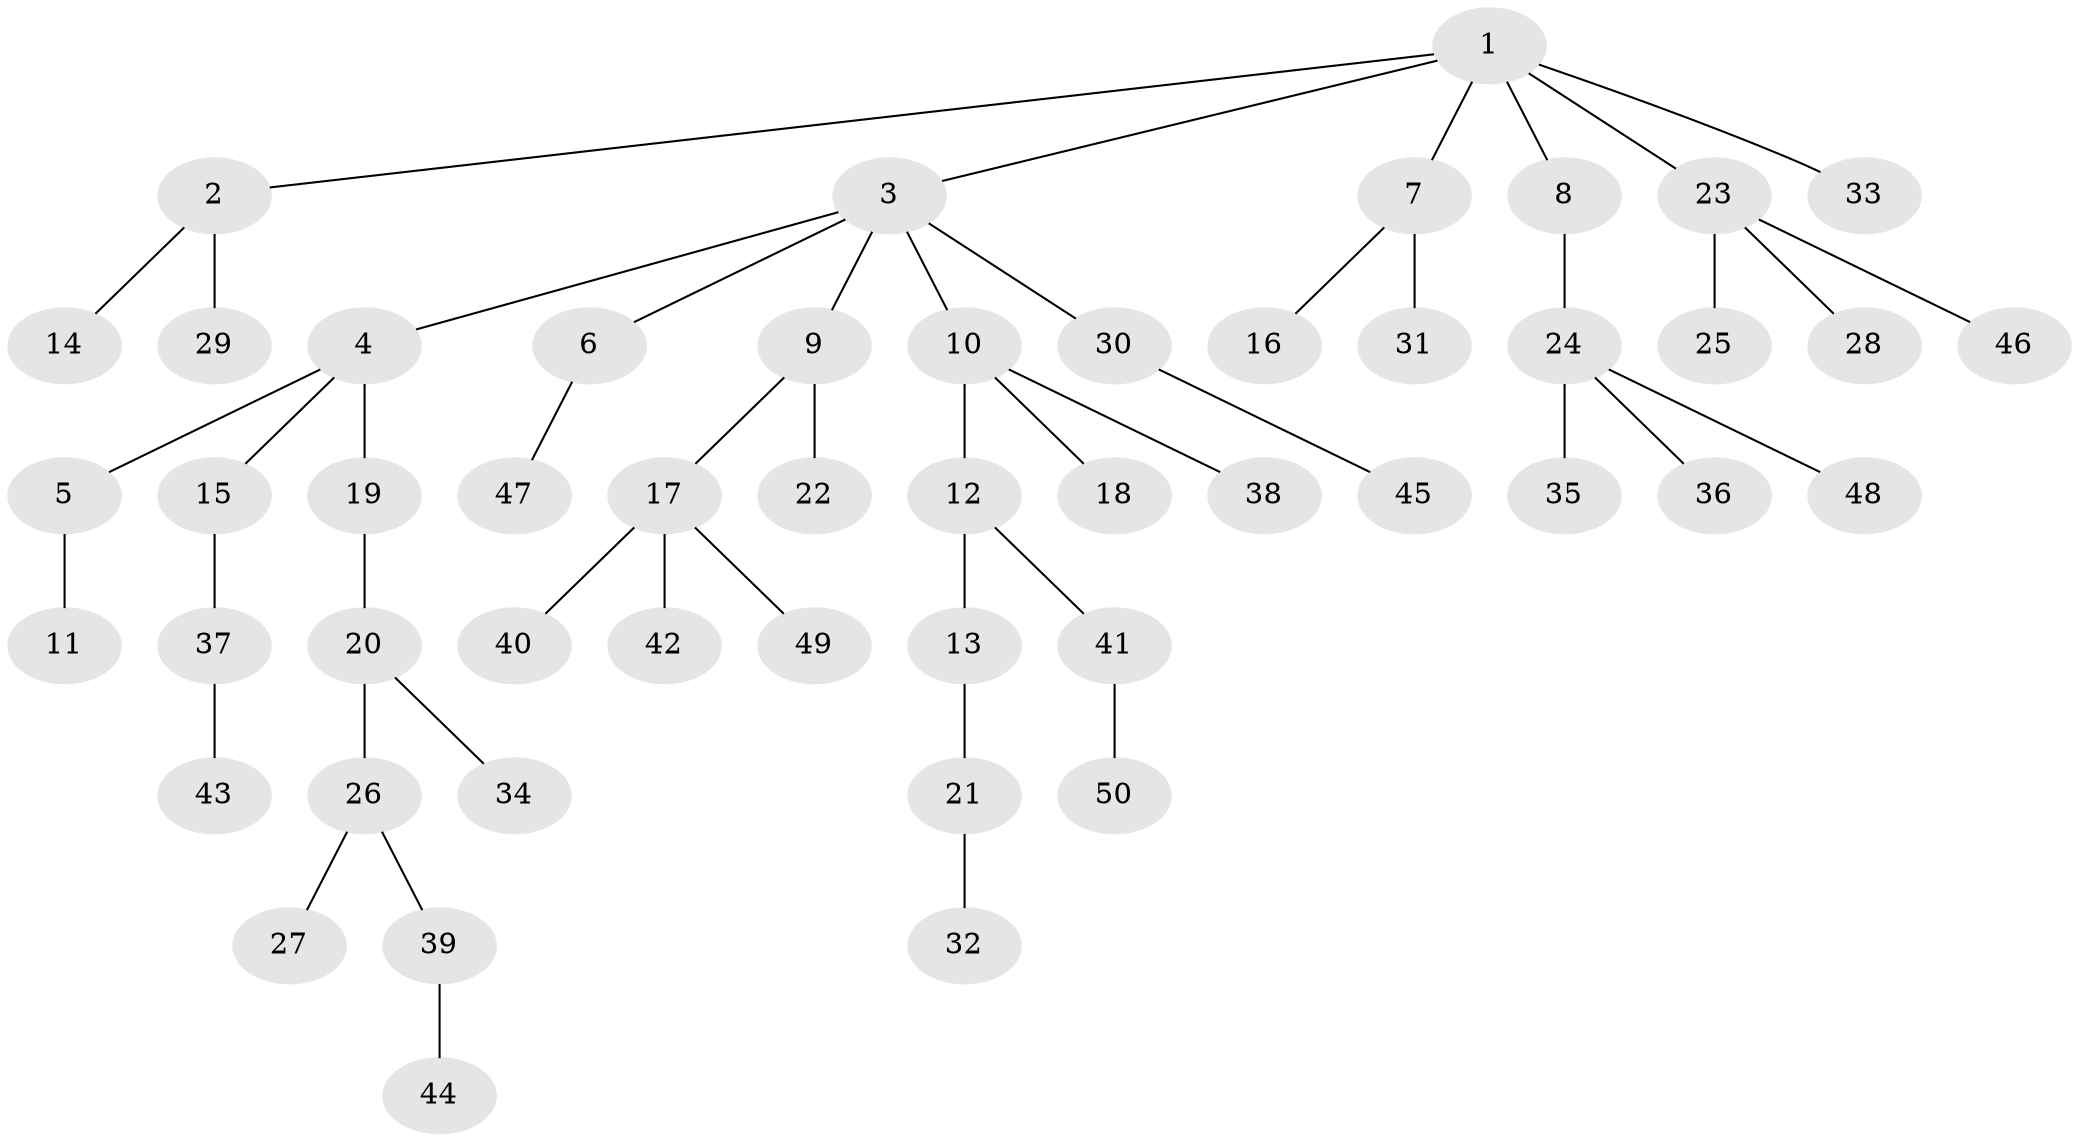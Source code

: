 // coarse degree distribution, {7: 0.03333333333333333, 6: 0.03333333333333333, 4: 0.1, 2: 0.2, 1: 0.6, 3: 0.03333333333333333}
// Generated by graph-tools (version 1.1) at 2025/19/03/04/25 18:19:14]
// undirected, 50 vertices, 49 edges
graph export_dot {
graph [start="1"]
  node [color=gray90,style=filled];
  1;
  2;
  3;
  4;
  5;
  6;
  7;
  8;
  9;
  10;
  11;
  12;
  13;
  14;
  15;
  16;
  17;
  18;
  19;
  20;
  21;
  22;
  23;
  24;
  25;
  26;
  27;
  28;
  29;
  30;
  31;
  32;
  33;
  34;
  35;
  36;
  37;
  38;
  39;
  40;
  41;
  42;
  43;
  44;
  45;
  46;
  47;
  48;
  49;
  50;
  1 -- 2;
  1 -- 3;
  1 -- 7;
  1 -- 8;
  1 -- 23;
  1 -- 33;
  2 -- 14;
  2 -- 29;
  3 -- 4;
  3 -- 6;
  3 -- 9;
  3 -- 10;
  3 -- 30;
  4 -- 5;
  4 -- 15;
  4 -- 19;
  5 -- 11;
  6 -- 47;
  7 -- 16;
  7 -- 31;
  8 -- 24;
  9 -- 17;
  9 -- 22;
  10 -- 12;
  10 -- 18;
  10 -- 38;
  12 -- 13;
  12 -- 41;
  13 -- 21;
  15 -- 37;
  17 -- 40;
  17 -- 42;
  17 -- 49;
  19 -- 20;
  20 -- 26;
  20 -- 34;
  21 -- 32;
  23 -- 25;
  23 -- 28;
  23 -- 46;
  24 -- 35;
  24 -- 36;
  24 -- 48;
  26 -- 27;
  26 -- 39;
  30 -- 45;
  37 -- 43;
  39 -- 44;
  41 -- 50;
}
